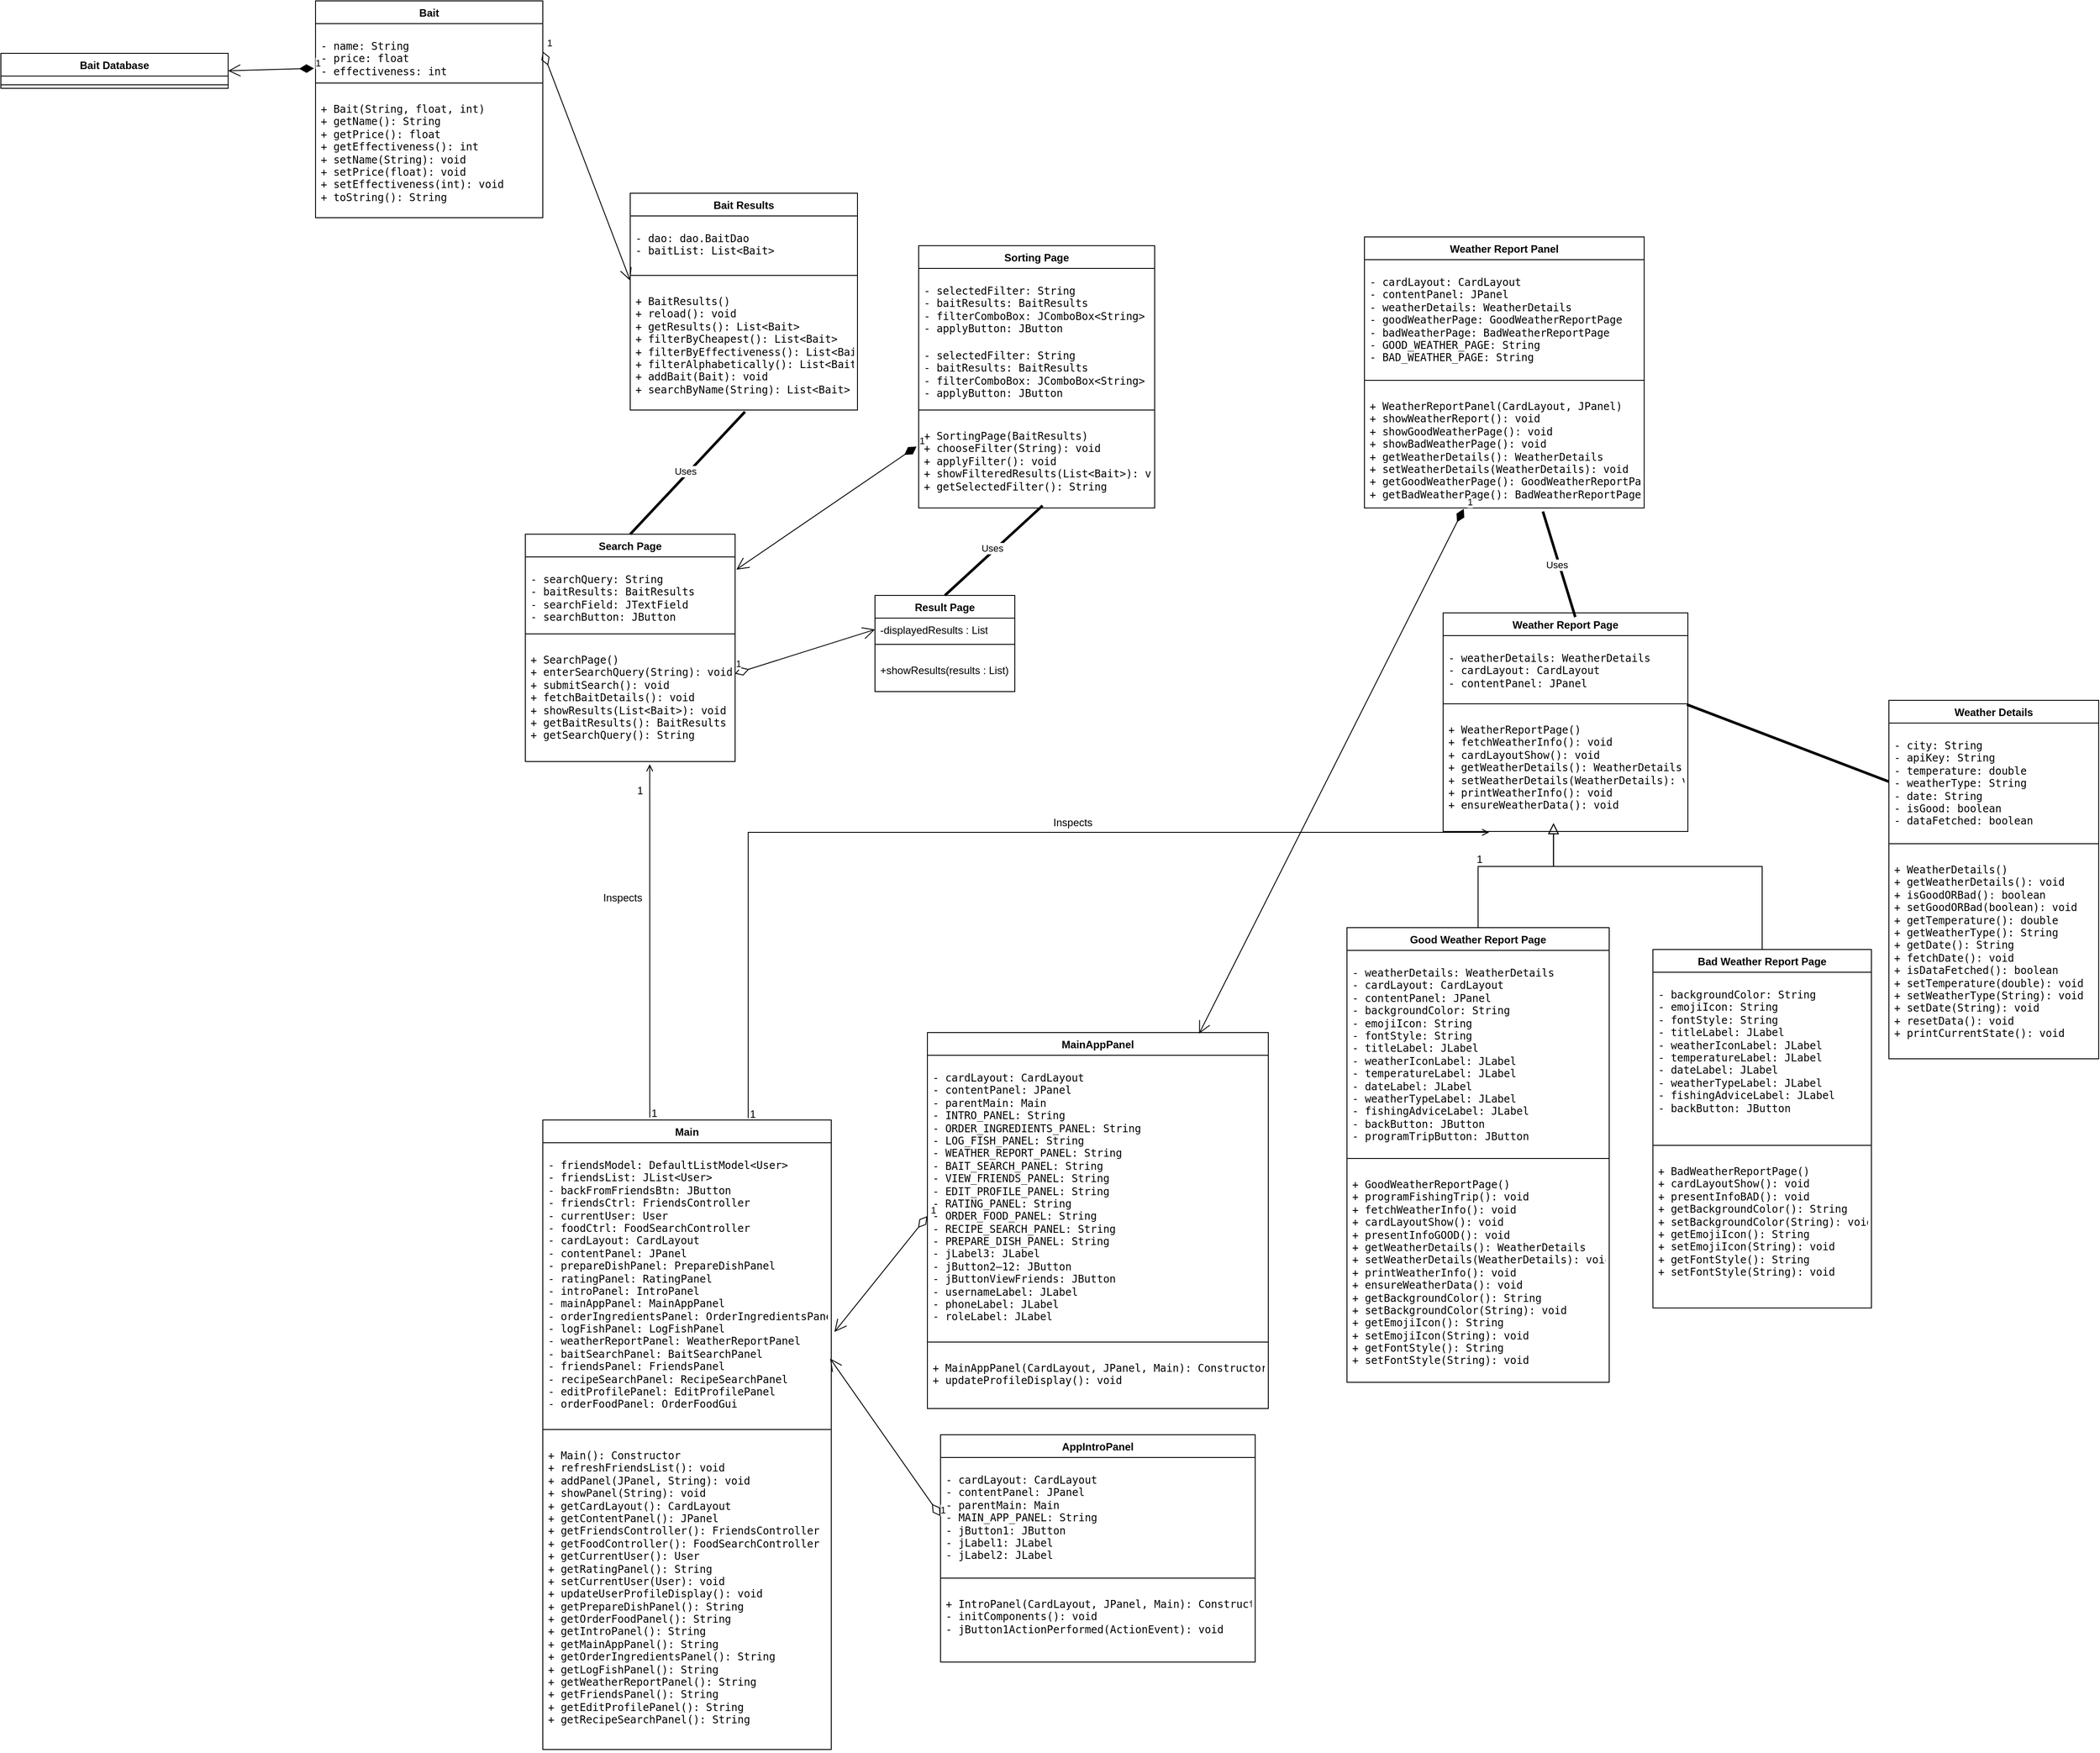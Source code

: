 <mxfile version="27.1.1">
  <diagram id="C5RBs43oDa-KdzZeNtuy" name="Page-1">
    <mxGraphModel dx="4739" dy="2872" grid="1" gridSize="10" guides="1" tooltips="1" connect="1" arrows="1" fold="1" page="1" pageScale="1" pageWidth="827" pageHeight="1169" math="0" shadow="0">
      <root>
        <mxCell id="WIyWlLk6GJQsqaUBKTNV-0" />
        <mxCell id="WIyWlLk6GJQsqaUBKTNV-1" parent="WIyWlLk6GJQsqaUBKTNV-0" />
        <mxCell id="alVLBjZMII1kR8QUV2R1-16" value="Weather Report Page" style="swimlane;fontStyle=1;align=center;verticalAlign=top;childLayout=stackLayout;horizontal=1;startSize=26;horizontalStack=0;resizeParent=1;resizeParentMax=0;resizeLast=0;collapsible=1;marginBottom=0;whiteSpace=wrap;html=1;" parent="WIyWlLk6GJQsqaUBKTNV-1" vertex="1">
          <mxGeometry x="770" y="200" width="280" height="250" as="geometry" />
        </mxCell>
        <mxCell id="alVLBjZMII1kR8QUV2R1-17" value="&lt;pre&gt;- weatherDetails: WeatherDetails &lt;br/&gt;- cardLayout: CardLayout     &lt;br/&gt;- contentPanel: JPanel &lt;/pre&gt;" style="text;strokeColor=none;fillColor=none;align=left;verticalAlign=top;spacingLeft=4;spacingRight=4;overflow=hidden;rotatable=0;points=[[0,0.5],[1,0.5]];portConstraint=eastwest;whiteSpace=wrap;html=1;" parent="alVLBjZMII1kR8QUV2R1-16" vertex="1">
          <mxGeometry y="26" width="280" height="74" as="geometry" />
        </mxCell>
        <mxCell id="alVLBjZMII1kR8QUV2R1-18" value="" style="line;strokeWidth=1;fillColor=none;align=left;verticalAlign=middle;spacingTop=-1;spacingLeft=3;spacingRight=3;rotatable=0;labelPosition=right;points=[];portConstraint=eastwest;strokeColor=inherit;" parent="alVLBjZMII1kR8QUV2R1-16" vertex="1">
          <mxGeometry y="100" width="280" height="8" as="geometry" />
        </mxCell>
        <mxCell id="alVLBjZMII1kR8QUV2R1-19" value="&lt;pre&gt;+ WeatherReportPage()        &lt;br/&gt;+ fetchWeatherInfo(): void   &lt;br/&gt;+ cardLayoutShow(): void     &lt;br/&gt;+ getWeatherDetails(): WeatherDetails &lt;br/&gt;+ setWeatherDetails(WeatherDetails): void &lt;br/&gt;+ printWeatherInfo(): void   &lt;br/&gt;+ ensureWeatherData(): void&lt;/pre&gt;" style="text;strokeColor=none;fillColor=none;align=left;verticalAlign=top;spacingLeft=4;spacingRight=4;overflow=hidden;rotatable=0;points=[[0,0.5],[1,0.5]];portConstraint=eastwest;whiteSpace=wrap;html=1;" parent="alVLBjZMII1kR8QUV2R1-16" vertex="1">
          <mxGeometry y="108" width="280" height="142" as="geometry" />
        </mxCell>
        <mxCell id="alVLBjZMII1kR8QUV2R1-20" value="Weather Details" style="swimlane;fontStyle=1;align=center;verticalAlign=top;childLayout=stackLayout;horizontal=1;startSize=26;horizontalStack=0;resizeParent=1;resizeParentMax=0;resizeLast=0;collapsible=1;marginBottom=0;whiteSpace=wrap;html=1;" parent="WIyWlLk6GJQsqaUBKTNV-1" vertex="1">
          <mxGeometry x="1280" y="300" width="240" height="410" as="geometry" />
        </mxCell>
        <mxCell id="alVLBjZMII1kR8QUV2R1-21" value="&lt;pre&gt;- city: String               &lt;br/&gt;- apiKey: String             &lt;br/&gt;- temperature: double        &lt;br/&gt;- weatherType: String        &lt;br/&gt;- date: String               &lt;br/&gt;- isGood: boolean            &lt;br/&gt;- dataFetched: boolean &lt;/pre&gt;" style="text;strokeColor=none;fillColor=none;align=left;verticalAlign=top;spacingLeft=4;spacingRight=4;overflow=hidden;rotatable=0;points=[[0,0.5],[1,0.5]];portConstraint=eastwest;whiteSpace=wrap;html=1;" parent="alVLBjZMII1kR8QUV2R1-20" vertex="1">
          <mxGeometry y="26" width="240" height="134" as="geometry" />
        </mxCell>
        <mxCell id="alVLBjZMII1kR8QUV2R1-22" value="" style="line;strokeWidth=1;fillColor=none;align=left;verticalAlign=middle;spacingTop=-1;spacingLeft=3;spacingRight=3;rotatable=0;labelPosition=right;points=[];portConstraint=eastwest;strokeColor=inherit;" parent="alVLBjZMII1kR8QUV2R1-20" vertex="1">
          <mxGeometry y="160" width="240" height="8" as="geometry" />
        </mxCell>
        <mxCell id="alVLBjZMII1kR8QUV2R1-23" value="&lt;pre&gt;+ WeatherDetails()           &lt;br/&gt;+ getWeatherDetails(): void  &lt;br/&gt;+ isGoodORBad(): boolean     &lt;br/&gt;+ setGoodORBad(boolean): void&lt;br/&gt;+ getTemperature(): double   &lt;br/&gt;+ getWeatherType(): String   &lt;br/&gt;+ getDate(): String          &lt;br/&gt;+ fetchDate(): void          &lt;br/&gt;+ isDataFetched(): boolean   &lt;br/&gt;+ setTemperature(double): void&lt;br/&gt;+ setWeatherType(String): void&lt;br/&gt;+ setDate(String): void      &lt;br/&gt;+ resetData(): void          &lt;br/&gt;+ printCurrentState(): void  &lt;/pre&gt;" style="text;strokeColor=none;fillColor=none;align=left;verticalAlign=top;spacingLeft=4;spacingRight=4;overflow=hidden;rotatable=0;points=[[0,0.5],[1,0.5]];portConstraint=eastwest;whiteSpace=wrap;html=1;" parent="alVLBjZMII1kR8QUV2R1-20" vertex="1">
          <mxGeometry y="168" width="240" height="242" as="geometry" />
        </mxCell>
        <mxCell id="alVLBjZMII1kR8QUV2R1-26" value="" style="endArrow=none;startArrow=none;endFill=0;startFill=0;endSize=8;html=1;verticalAlign=bottom;labelBackgroundColor=none;strokeWidth=3;rounded=0;exitX=0.996;exitY=1.065;exitDx=0;exitDy=0;exitPerimeter=0;entryX=0;entryY=0.5;entryDx=0;entryDy=0;" parent="WIyWlLk6GJQsqaUBKTNV-1" source="alVLBjZMII1kR8QUV2R1-17" target="alVLBjZMII1kR8QUV2R1-21" edge="1">
          <mxGeometry width="160" relative="1" as="geometry">
            <mxPoint x="1150" y="540" as="sourcePoint" />
            <mxPoint x="1310" y="540" as="targetPoint" />
          </mxGeometry>
        </mxCell>
        <mxCell id="alVLBjZMII1kR8QUV2R1-27" value="Good Weather Report Page" style="swimlane;fontStyle=1;align=center;verticalAlign=top;childLayout=stackLayout;horizontal=1;startSize=26;horizontalStack=0;resizeParent=1;resizeParentMax=0;resizeLast=0;collapsible=1;marginBottom=0;whiteSpace=wrap;html=1;" parent="WIyWlLk6GJQsqaUBKTNV-1" vertex="1">
          <mxGeometry x="660" y="560" width="300" height="520" as="geometry" />
        </mxCell>
        <mxCell id="alVLBjZMII1kR8QUV2R1-28" value="&lt;pre&gt;- weatherDetails: WeatherDetails &lt;br&gt;- cardLayout: CardLayout     &lt;br&gt;- contentPanel: JPanel       &lt;br&gt;- backgroundColor: String    &lt;br&gt;- emojiIcon: String          &lt;br&gt;- fontStyle: String          &lt;br&gt;- titleLabel: JLabel         &lt;br&gt;- weatherIconLabel: JLabel   &lt;br&gt;- temperatureLabel: JLabel   &lt;br&gt;- dateLabel: JLabel          &lt;br&gt;- weatherTypeLabel: JLabel   &lt;br&gt;- fishingAdviceLabel: JLabel &lt;br&gt;- backButton: JButton        &lt;br&gt;- programTripButton: JButton &lt;/pre&gt;" style="text;strokeColor=none;fillColor=none;align=left;verticalAlign=top;spacingLeft=4;spacingRight=4;overflow=hidden;rotatable=0;points=[[0,0.5],[1,0.5]];portConstraint=eastwest;whiteSpace=wrap;html=1;" parent="alVLBjZMII1kR8QUV2R1-27" vertex="1">
          <mxGeometry y="26" width="300" height="234" as="geometry" />
        </mxCell>
        <mxCell id="alVLBjZMII1kR8QUV2R1-29" value="" style="line;strokeWidth=1;fillColor=none;align=left;verticalAlign=middle;spacingTop=-1;spacingLeft=3;spacingRight=3;rotatable=0;labelPosition=right;points=[];portConstraint=eastwest;strokeColor=inherit;" parent="alVLBjZMII1kR8QUV2R1-27" vertex="1">
          <mxGeometry y="260" width="300" height="8" as="geometry" />
        </mxCell>
        <mxCell id="alVLBjZMII1kR8QUV2R1-30" value="&lt;pre&gt;+ GoodWeatherReportPage()    &lt;br/&gt;+ programFishingTrip(): void &lt;br/&gt;+ fetchWeatherInfo(): void   &lt;br/&gt;+ cardLayoutShow(): void     &lt;br/&gt;+ presentInfoGOOD(): void    &lt;br/&gt;+ getWeatherDetails(): WeatherDetails &lt;br/&gt;+ setWeatherDetails(WeatherDetails): void &lt;br/&gt;+ printWeatherInfo(): void   &lt;br/&gt;+ ensureWeatherData(): void  &lt;br/&gt;+ getBackgroundColor(): String&lt;br/&gt;+ setBackgroundColor(String): void &lt;br/&gt;+ getEmojiIcon(): String     &lt;br/&gt;+ setEmojiIcon(String): void &lt;br/&gt;+ getFontStyle(): String     &lt;br/&gt;+ setFontStyle(String): void &lt;/pre&gt;" style="text;strokeColor=none;fillColor=none;align=left;verticalAlign=top;spacingLeft=4;spacingRight=4;overflow=hidden;rotatable=0;points=[[0,0.5],[1,0.5]];portConstraint=eastwest;whiteSpace=wrap;html=1;" parent="alVLBjZMII1kR8QUV2R1-27" vertex="1">
          <mxGeometry y="268" width="300" height="252" as="geometry" />
        </mxCell>
        <mxCell id="alVLBjZMII1kR8QUV2R1-31" value="Bad Weather Report Page" style="swimlane;fontStyle=1;align=center;verticalAlign=top;childLayout=stackLayout;horizontal=1;startSize=26;horizontalStack=0;resizeParent=1;resizeParentMax=0;resizeLast=0;collapsible=1;marginBottom=0;whiteSpace=wrap;html=1;" parent="WIyWlLk6GJQsqaUBKTNV-1" vertex="1">
          <mxGeometry x="1010" y="585" width="250" height="410" as="geometry" />
        </mxCell>
        <mxCell id="alVLBjZMII1kR8QUV2R1-32" value="&lt;pre&gt;- backgroundColor: String    &lt;br/&gt;- emojiIcon: String          &lt;br/&gt;- fontStyle: String          &lt;br/&gt;- titleLabel: JLabel         &lt;br/&gt;- weatherIconLabel: JLabel   &lt;br/&gt;- temperatureLabel: JLabel   &lt;br/&gt;- dateLabel: JLabel          &lt;br/&gt;- weatherTypeLabel: JLabel   &lt;br/&gt;- fishingAdviceLabel: JLabel &lt;br/&gt;- backButton: JButton &lt;/pre&gt;" style="text;strokeColor=none;fillColor=none;align=left;verticalAlign=top;spacingLeft=4;spacingRight=4;overflow=hidden;rotatable=0;points=[[0,0.5],[1,0.5]];portConstraint=eastwest;whiteSpace=wrap;html=1;" parent="alVLBjZMII1kR8QUV2R1-31" vertex="1">
          <mxGeometry y="26" width="250" height="194" as="geometry" />
        </mxCell>
        <mxCell id="alVLBjZMII1kR8QUV2R1-33" value="" style="line;strokeWidth=1;fillColor=none;align=left;verticalAlign=middle;spacingTop=-1;spacingLeft=3;spacingRight=3;rotatable=0;labelPosition=right;points=[];portConstraint=eastwest;strokeColor=inherit;" parent="alVLBjZMII1kR8QUV2R1-31" vertex="1">
          <mxGeometry y="220" width="250" height="8" as="geometry" />
        </mxCell>
        <mxCell id="alVLBjZMII1kR8QUV2R1-34" value="&lt;pre&gt;+ BadWeatherReportPage()     &lt;br/&gt;+ cardLayoutShow(): void     &lt;br/&gt;+ presentInfoBAD(): void     &lt;br/&gt;+ getBackgroundColor(): String&lt;br/&gt;+ setBackgroundColor(String): void &lt;br/&gt;+ getEmojiIcon(): String     &lt;br/&gt;+ setEmojiIcon(String): void &lt;br/&gt;+ getFontStyle(): String     &lt;br/&gt;+ setFontStyle(String): void &lt;/pre&gt;" style="text;strokeColor=none;fillColor=none;align=left;verticalAlign=top;spacingLeft=4;spacingRight=4;overflow=hidden;rotatable=0;points=[[0,0.5],[1,0.5]];portConstraint=eastwest;whiteSpace=wrap;html=1;" parent="alVLBjZMII1kR8QUV2R1-31" vertex="1">
          <mxGeometry y="228" width="250" height="182" as="geometry" />
        </mxCell>
        <mxCell id="alVLBjZMII1kR8QUV2R1-36" value="" style="endArrow=block;endSize=10;endFill=0;shadow=0;strokeWidth=1;rounded=0;curved=0;edgeStyle=elbowEdgeStyle;elbow=vertical;entryX=0.451;entryY=0.933;entryDx=0;entryDy=0;entryPerimeter=0;exitX=0.5;exitY=0;exitDx=0;exitDy=0;" parent="WIyWlLk6GJQsqaUBKTNV-1" source="alVLBjZMII1kR8QUV2R1-31" target="alVLBjZMII1kR8QUV2R1-19" edge="1">
          <mxGeometry width="160" relative="1" as="geometry">
            <mxPoint x="972" y="542" as="sourcePoint" />
            <mxPoint x="810" y="500" as="targetPoint" />
            <Array as="points">
              <mxPoint x="880" y="490" />
            </Array>
          </mxGeometry>
        </mxCell>
        <mxCell id="alVLBjZMII1kR8QUV2R1-37" value="" style="endArrow=block;endSize=10;endFill=0;shadow=0;strokeWidth=1;rounded=0;curved=0;edgeStyle=elbowEdgeStyle;elbow=vertical;exitX=0.5;exitY=0;exitDx=0;exitDy=0;entryX=0.451;entryY=0.933;entryDx=0;entryDy=0;entryPerimeter=0;" parent="WIyWlLk6GJQsqaUBKTNV-1" source="alVLBjZMII1kR8QUV2R1-27" target="alVLBjZMII1kR8QUV2R1-19" edge="1">
          <mxGeometry width="160" relative="1" as="geometry">
            <mxPoint x="782" y="522" as="sourcePoint" />
            <mxPoint x="830" y="450" as="targetPoint" />
            <Array as="points">
              <mxPoint x="780" y="490" />
            </Array>
          </mxGeometry>
        </mxCell>
        <mxCell id="alVLBjZMII1kR8QUV2R1-63" value="" style="endArrow=open;shadow=0;strokeWidth=1;rounded=0;curved=0;endFill=1;edgeStyle=elbowEdgeStyle;elbow=vertical;exitX=0.712;exitY=-0.003;exitDx=0;exitDy=0;exitPerimeter=0;entryX=0.188;entryY=1.012;entryDx=0;entryDy=0;entryPerimeter=0;" parent="WIyWlLk6GJQsqaUBKTNV-1" source="QpseO6AhBcDKENOuZOf7-4" target="alVLBjZMII1kR8QUV2R1-19" edge="1">
          <mxGeometry x="0.5" y="41" relative="1" as="geometry">
            <mxPoint x="204.96" y="539.592" as="sourcePoint" />
            <mxPoint x="110" y="180" as="targetPoint" />
            <mxPoint x="-40" y="32" as="offset" />
            <Array as="points">
              <mxPoint x="357" y="451" />
            </Array>
          </mxGeometry>
        </mxCell>
        <mxCell id="alVLBjZMII1kR8QUV2R1-64" value="1" style="resizable=0;align=left;verticalAlign=bottom;labelBackgroundColor=none;fontSize=12;" parent="alVLBjZMII1kR8QUV2R1-63" connectable="0" vertex="1">
          <mxGeometry x="-1" relative="1" as="geometry">
            <mxPoint y="4" as="offset" />
          </mxGeometry>
        </mxCell>
        <mxCell id="alVLBjZMII1kR8QUV2R1-65" value="1" style="resizable=0;align=right;verticalAlign=bottom;labelBackgroundColor=none;fontSize=12;" parent="alVLBjZMII1kR8QUV2R1-63" connectable="0" vertex="1">
          <mxGeometry x="1" relative="1" as="geometry">
            <mxPoint x="-6" y="39" as="offset" />
          </mxGeometry>
        </mxCell>
        <mxCell id="alVLBjZMII1kR8QUV2R1-66" value="Inspects" style="text;html=1;resizable=0;points=[];;align=center;verticalAlign=middle;labelBackgroundColor=none;rounded=0;shadow=0;strokeWidth=1;fontSize=12;" parent="alVLBjZMII1kR8QUV2R1-63" vertex="1" connectable="0">
          <mxGeometry x="0.5" y="49" relative="1" as="geometry">
            <mxPoint x="-184" y="38" as="offset" />
          </mxGeometry>
        </mxCell>
        <mxCell id="alVLBjZMII1kR8QUV2R1-67" value="Search Page" style="swimlane;fontStyle=1;align=center;verticalAlign=top;childLayout=stackLayout;horizontal=1;startSize=26;horizontalStack=0;resizeParent=1;resizeParentMax=0;resizeLast=0;collapsible=1;marginBottom=0;whiteSpace=wrap;html=1;" parent="WIyWlLk6GJQsqaUBKTNV-1" vertex="1">
          <mxGeometry x="-280" y="110" width="240" height="260" as="geometry" />
        </mxCell>
        <mxCell id="alVLBjZMII1kR8QUV2R1-68" value="&lt;pre&gt;- searchQuery: String        &lt;br&gt;- baitResults: BaitResults   &lt;br&gt;- searchField: JTextField    &lt;br&gt;- searchButton: JButton &lt;/pre&gt;" style="text;strokeColor=none;fillColor=none;align=left;verticalAlign=top;spacingLeft=4;spacingRight=4;overflow=hidden;rotatable=0;points=[[0,0.5],[1,0.5]];portConstraint=eastwest;whiteSpace=wrap;html=1;" parent="alVLBjZMII1kR8QUV2R1-67" vertex="1">
          <mxGeometry y="26" width="240" height="84" as="geometry" />
        </mxCell>
        <mxCell id="alVLBjZMII1kR8QUV2R1-69" value="" style="line;strokeWidth=1;fillColor=none;align=left;verticalAlign=middle;spacingTop=-1;spacingLeft=3;spacingRight=3;rotatable=0;labelPosition=right;points=[];portConstraint=eastwest;strokeColor=inherit;" parent="alVLBjZMII1kR8QUV2R1-67" vertex="1">
          <mxGeometry y="110" width="240" height="8" as="geometry" />
        </mxCell>
        <mxCell id="alVLBjZMII1kR8QUV2R1-70" value="&lt;pre&gt;+ SearchPage()               &lt;br/&gt;+ enterSearchQuery(String): void &lt;br/&gt;+ submitSearch(): void       &lt;br/&gt;+ fetchBaitDetails(): void   &lt;br/&gt;+ showResults(List&amp;lt;Bait&amp;gt;): void &lt;br/&gt;+ getBaitResults(): BaitResults &lt;br/&gt;+ getSearchQuery(): String   &lt;/pre&gt;" style="text;strokeColor=none;fillColor=none;align=left;verticalAlign=top;spacingLeft=4;spacingRight=4;overflow=hidden;rotatable=0;points=[[0,0.5],[1,0.5]];portConstraint=eastwest;whiteSpace=wrap;html=1;" parent="alVLBjZMII1kR8QUV2R1-67" vertex="1">
          <mxGeometry y="118" width="240" height="142" as="geometry" />
        </mxCell>
        <mxCell id="alVLBjZMII1kR8QUV2R1-71" value="Bait Results" style="swimlane;fontStyle=1;align=center;verticalAlign=top;childLayout=stackLayout;horizontal=1;startSize=26;horizontalStack=0;resizeParent=1;resizeParentMax=0;resizeLast=0;collapsible=1;marginBottom=0;whiteSpace=wrap;html=1;" parent="WIyWlLk6GJQsqaUBKTNV-1" vertex="1">
          <mxGeometry x="-160" y="-280" width="260" height="248" as="geometry" />
        </mxCell>
        <mxCell id="alVLBjZMII1kR8QUV2R1-72" value="&lt;pre&gt;- dao: dao.BaitDao           &lt;br/&gt;- baitList: List&amp;lt;Bait&amp;gt;&lt;/pre&gt;" style="text;strokeColor=none;fillColor=none;align=left;verticalAlign=top;spacingLeft=4;spacingRight=4;overflow=hidden;rotatable=0;points=[[0,0.5],[1,0.5]];portConstraint=eastwest;whiteSpace=wrap;html=1;" parent="alVLBjZMII1kR8QUV2R1-71" vertex="1">
          <mxGeometry y="26" width="260" height="64" as="geometry" />
        </mxCell>
        <mxCell id="alVLBjZMII1kR8QUV2R1-73" value="" style="line;strokeWidth=1;fillColor=none;align=left;verticalAlign=middle;spacingTop=-1;spacingLeft=3;spacingRight=3;rotatable=0;labelPosition=right;points=[];portConstraint=eastwest;strokeColor=inherit;" parent="alVLBjZMII1kR8QUV2R1-71" vertex="1">
          <mxGeometry y="90" width="260" height="8" as="geometry" />
        </mxCell>
        <mxCell id="alVLBjZMII1kR8QUV2R1-74" value="&lt;pre&gt;+ BaitResults()              &lt;br/&gt;+ reload(): void             &lt;br/&gt;+ getResults(): List&amp;lt;Bait&amp;gt;   &lt;br/&gt;+ filterByCheapest(): List&amp;lt;Bait&amp;gt; &lt;br/&gt;+ filterByEffectiveness(): List&amp;lt;Bait&amp;gt; &lt;br/&gt;+ filterAlphabetically(): List&amp;lt;Bait&amp;gt; &lt;br/&gt;+ addBait(Bait): void        &lt;br/&gt;+ searchByName(String): List&amp;lt;Bait&amp;gt; &lt;br/&gt;&lt;/pre&gt;" style="text;strokeColor=none;fillColor=none;align=left;verticalAlign=top;spacingLeft=4;spacingRight=4;overflow=hidden;rotatable=0;points=[[0,0.5],[1,0.5]];portConstraint=eastwest;whiteSpace=wrap;html=1;" parent="alVLBjZMII1kR8QUV2R1-71" vertex="1">
          <mxGeometry y="98" width="260" height="150" as="geometry" />
        </mxCell>
        <mxCell id="alVLBjZMII1kR8QUV2R1-75" value="Sorting Page" style="swimlane;fontStyle=1;align=center;verticalAlign=top;childLayout=stackLayout;horizontal=1;startSize=26;horizontalStack=0;resizeParent=1;resizeParentMax=0;resizeLast=0;collapsible=1;marginBottom=0;whiteSpace=wrap;html=1;" parent="WIyWlLk6GJQsqaUBKTNV-1" vertex="1">
          <mxGeometry x="170" y="-220" width="270" height="300" as="geometry" />
        </mxCell>
        <mxCell id="alVLBjZMII1kR8QUV2R1-76" value="&lt;pre&gt;- selectedFilter: String     &lt;br/&gt;- baitResults: BaitResults   &lt;br/&gt;- filterComboBox: JComboBox&amp;lt;String&amp;gt; &lt;br/&gt;- applyButton: JButton   &lt;/pre&gt;" style="text;strokeColor=none;fillColor=none;align=left;verticalAlign=top;spacingLeft=4;spacingRight=4;overflow=hidden;rotatable=0;points=[[0,0.5],[1,0.5]];portConstraint=eastwest;whiteSpace=wrap;html=1;" parent="alVLBjZMII1kR8QUV2R1-75" vertex="1">
          <mxGeometry y="26" width="270" height="74" as="geometry" />
        </mxCell>
        <mxCell id="QpseO6AhBcDKENOuZOf7-23" value="&lt;pre&gt;- selectedFilter: String     &lt;br/&gt;- baitResults: BaitResults   &lt;br/&gt;- filterComboBox: JComboBox&amp;lt;String&amp;gt; &lt;br/&gt;- applyButton: JButton   &lt;/pre&gt;" style="text;strokeColor=none;fillColor=none;align=left;verticalAlign=top;spacingLeft=4;spacingRight=4;overflow=hidden;rotatable=0;points=[[0,0.5],[1,0.5]];portConstraint=eastwest;whiteSpace=wrap;html=1;" vertex="1" parent="alVLBjZMII1kR8QUV2R1-75">
          <mxGeometry y="100" width="270" height="84" as="geometry" />
        </mxCell>
        <mxCell id="alVLBjZMII1kR8QUV2R1-77" value="" style="line;strokeWidth=1;fillColor=none;align=left;verticalAlign=middle;spacingTop=-1;spacingLeft=3;spacingRight=3;rotatable=0;labelPosition=right;points=[];portConstraint=eastwest;strokeColor=inherit;" parent="alVLBjZMII1kR8QUV2R1-75" vertex="1">
          <mxGeometry y="184" width="270" height="8" as="geometry" />
        </mxCell>
        <mxCell id="alVLBjZMII1kR8QUV2R1-78" value="&lt;pre&gt;+ SortingPage(BaitResults)   &lt;br/&gt;+ chooseFilter(String): void &lt;br/&gt;+ applyFilter(): void        &lt;br/&gt;+ showFilteredResults(List&amp;lt;Bait&amp;gt;): void &lt;br/&gt;+ getSelectedFilter(): String&lt;br/&gt;&lt;/pre&gt;" style="text;strokeColor=none;fillColor=none;align=left;verticalAlign=top;spacingLeft=4;spacingRight=4;overflow=hidden;rotatable=0;points=[[0,0.5],[1,0.5]];portConstraint=eastwest;whiteSpace=wrap;html=1;" parent="alVLBjZMII1kR8QUV2R1-75" vertex="1">
          <mxGeometry y="192" width="270" height="108" as="geometry" />
        </mxCell>
        <mxCell id="alVLBjZMII1kR8QUV2R1-79" value="Result Page" style="swimlane;fontStyle=1;align=center;verticalAlign=top;childLayout=stackLayout;horizontal=1;startSize=26;horizontalStack=0;resizeParent=1;resizeParentMax=0;resizeLast=0;collapsible=1;marginBottom=0;whiteSpace=wrap;html=1;" parent="WIyWlLk6GJQsqaUBKTNV-1" vertex="1">
          <mxGeometry x="120" y="180" width="160" height="110" as="geometry" />
        </mxCell>
        <mxCell id="alVLBjZMII1kR8QUV2R1-80" value="-displayedResults : List" style="text;strokeColor=none;fillColor=none;align=left;verticalAlign=top;spacingLeft=4;spacingRight=4;overflow=hidden;rotatable=0;points=[[0,0.5],[1,0.5]];portConstraint=eastwest;whiteSpace=wrap;html=1;" parent="alVLBjZMII1kR8QUV2R1-79" vertex="1">
          <mxGeometry y="26" width="160" height="26" as="geometry" />
        </mxCell>
        <mxCell id="alVLBjZMII1kR8QUV2R1-81" value="" style="line;strokeWidth=1;fillColor=none;align=left;verticalAlign=middle;spacingTop=-1;spacingLeft=3;spacingRight=3;rotatable=0;labelPosition=right;points=[];portConstraint=eastwest;strokeColor=inherit;" parent="alVLBjZMII1kR8QUV2R1-79" vertex="1">
          <mxGeometry y="52" width="160" height="8" as="geometry" />
        </mxCell>
        <mxCell id="alVLBjZMII1kR8QUV2R1-82" value="&lt;p&gt;+showResults(results : List)&lt;/p&gt;" style="text;strokeColor=none;fillColor=none;align=left;verticalAlign=top;spacingLeft=4;spacingRight=4;overflow=hidden;rotatable=0;points=[[0,0.5],[1,0.5]];portConstraint=eastwest;whiteSpace=wrap;html=1;" parent="alVLBjZMII1kR8QUV2R1-79" vertex="1">
          <mxGeometry y="60" width="160" height="50" as="geometry" />
        </mxCell>
        <mxCell id="alVLBjZMII1kR8QUV2R1-83" value="" style="endArrow=none;startArrow=none;endFill=0;startFill=0;endSize=8;html=1;verticalAlign=bottom;labelBackgroundColor=none;strokeWidth=3;rounded=0;entryX=0.5;entryY=0;entryDx=0;entryDy=0;exitX=0.525;exitY=0.975;exitDx=0;exitDy=0;exitPerimeter=0;" parent="WIyWlLk6GJQsqaUBKTNV-1" source="alVLBjZMII1kR8QUV2R1-78" target="alVLBjZMII1kR8QUV2R1-79" edge="1">
          <mxGeometry width="160" relative="1" as="geometry">
            <mxPoint x="218.92" y="100.0" as="sourcePoint" />
            <mxPoint x="141.08" y="177.95" as="targetPoint" />
          </mxGeometry>
        </mxCell>
        <mxCell id="alVLBjZMII1kR8QUV2R1-84" value="Uses" style="edgeLabel;html=1;align=center;verticalAlign=middle;resizable=0;points=[];" parent="alVLBjZMII1kR8QUV2R1-83" vertex="1" connectable="0">
          <mxGeometry x="0.003" y="-3" relative="1" as="geometry">
            <mxPoint y="-1" as="offset" />
          </mxGeometry>
        </mxCell>
        <mxCell id="alVLBjZMII1kR8QUV2R1-86" value="1" style="endArrow=open;html=1;endSize=12;startArrow=diamondThin;startSize=14;startFill=1;align=left;verticalAlign=bottom;rounded=0;entryX=1.006;entryY=0.172;entryDx=0;entryDy=0;entryPerimeter=0;exitX=-0.009;exitY=0.349;exitDx=0;exitDy=0;exitPerimeter=0;" parent="WIyWlLk6GJQsqaUBKTNV-1" source="alVLBjZMII1kR8QUV2R1-78" target="alVLBjZMII1kR8QUV2R1-68" edge="1">
          <mxGeometry x="-1" y="3" relative="1" as="geometry">
            <mxPoint x="70" y="210" as="sourcePoint" />
            <mxPoint x="480" y="40" as="targetPoint" />
          </mxGeometry>
        </mxCell>
        <mxCell id="alVLBjZMII1kR8QUV2R1-88" value="1" style="endArrow=open;html=1;endSize=12;startArrow=diamondThin;startSize=14;startFill=0;align=left;verticalAlign=bottom;rounded=0;exitX=0.999;exitY=0.292;exitDx=0;exitDy=0;exitPerimeter=0;entryX=0;entryY=0.5;entryDx=0;entryDy=0;" parent="WIyWlLk6GJQsqaUBKTNV-1" source="alVLBjZMII1kR8QUV2R1-70" target="alVLBjZMII1kR8QUV2R1-80" edge="1">
          <mxGeometry x="-1" y="3" relative="1" as="geometry">
            <mxPoint x="-20" y="200" as="sourcePoint" />
            <mxPoint x="140" y="200" as="targetPoint" />
          </mxGeometry>
        </mxCell>
        <mxCell id="alVLBjZMII1kR8QUV2R1-89" value="" style="endArrow=none;startArrow=none;endFill=0;startFill=0;endSize=8;html=1;verticalAlign=bottom;labelBackgroundColor=none;strokeWidth=3;rounded=0;entryX=0.5;entryY=0;entryDx=0;entryDy=0;exitX=0.505;exitY=1.013;exitDx=0;exitDy=0;exitPerimeter=0;" parent="WIyWlLk6GJQsqaUBKTNV-1" source="alVLBjZMII1kR8QUV2R1-74" target="alVLBjZMII1kR8QUV2R1-67" edge="1">
          <mxGeometry width="160" relative="1" as="geometry">
            <mxPoint x="-59" y="40" as="sourcePoint" />
            <mxPoint x="-137" y="118" as="targetPoint" />
          </mxGeometry>
        </mxCell>
        <mxCell id="alVLBjZMII1kR8QUV2R1-90" value="Uses" style="edgeLabel;html=1;align=center;verticalAlign=middle;resizable=0;points=[];" parent="alVLBjZMII1kR8QUV2R1-89" vertex="1" connectable="0">
          <mxGeometry x="0.003" y="-3" relative="1" as="geometry">
            <mxPoint y="-1" as="offset" />
          </mxGeometry>
        </mxCell>
        <mxCell id="alVLBjZMII1kR8QUV2R1-91" value="" style="endArrow=open;shadow=0;strokeWidth=1;rounded=0;endFill=1;elbow=vertical;entryX=0.593;entryY=1.022;entryDx=0;entryDy=0;entryPerimeter=0;exitX=0.371;exitY=-0.004;exitDx=0;exitDy=0;exitPerimeter=0;" parent="WIyWlLk6GJQsqaUBKTNV-1" target="alVLBjZMII1kR8QUV2R1-70" edge="1" source="QpseO6AhBcDKENOuZOf7-4">
          <mxGeometry x="0.5" y="41" relative="1" as="geometry">
            <mxPoint x="170" y="540" as="sourcePoint" />
            <mxPoint x="530" y="350" as="targetPoint" />
            <mxPoint x="-40" y="32" as="offset" />
          </mxGeometry>
        </mxCell>
        <mxCell id="alVLBjZMII1kR8QUV2R1-92" value="1" style="resizable=0;align=left;verticalAlign=bottom;labelBackgroundColor=none;fontSize=12;" parent="alVLBjZMII1kR8QUV2R1-91" connectable="0" vertex="1">
          <mxGeometry x="-1" relative="1" as="geometry">
            <mxPoint y="4" as="offset" />
          </mxGeometry>
        </mxCell>
        <mxCell id="alVLBjZMII1kR8QUV2R1-93" value="1" style="resizable=0;align=right;verticalAlign=bottom;labelBackgroundColor=none;fontSize=12;" parent="alVLBjZMII1kR8QUV2R1-91" connectable="0" vertex="1">
          <mxGeometry x="1" relative="1" as="geometry">
            <mxPoint x="-6" y="39" as="offset" />
          </mxGeometry>
        </mxCell>
        <mxCell id="alVLBjZMII1kR8QUV2R1-94" value="Inspects" style="text;html=1;resizable=0;points=[];;align=center;verticalAlign=middle;labelBackgroundColor=none;rounded=0;shadow=0;strokeWidth=1;fontSize=12;" parent="alVLBjZMII1kR8QUV2R1-91" vertex="1" connectable="0">
          <mxGeometry x="0.5" y="49" relative="1" as="geometry">
            <mxPoint x="17" y="52" as="offset" />
          </mxGeometry>
        </mxCell>
        <mxCell id="QpseO6AhBcDKENOuZOf7-0" value="Weather Report Panel" style="swimlane;fontStyle=1;align=center;verticalAlign=top;childLayout=stackLayout;horizontal=1;startSize=26;horizontalStack=0;resizeParent=1;resizeParentMax=0;resizeLast=0;collapsible=1;marginBottom=0;whiteSpace=wrap;html=1;" vertex="1" parent="WIyWlLk6GJQsqaUBKTNV-1">
          <mxGeometry x="680" y="-230" width="320" height="310" as="geometry" />
        </mxCell>
        <mxCell id="QpseO6AhBcDKENOuZOf7-1" value="&lt;pre&gt;- cardLayout: CardLayout     &lt;br/&gt;- contentPanel: JPanel       &lt;br/&gt;- weatherDetails: WeatherDetails &lt;br/&gt;- goodWeatherPage: GoodWeatherReportPage &lt;br/&gt;- badWeatherPage: BadWeatherReportPage   &lt;br/&gt;- GOOD_WEATHER_PAGE: String  &lt;br/&gt;- BAD_WEATHER_PAGE: String  &lt;/pre&gt;" style="text;strokeColor=none;fillColor=none;align=left;verticalAlign=top;spacingLeft=4;spacingRight=4;overflow=hidden;rotatable=0;points=[[0,0.5],[1,0.5]];portConstraint=eastwest;whiteSpace=wrap;html=1;" vertex="1" parent="QpseO6AhBcDKENOuZOf7-0">
          <mxGeometry y="26" width="320" height="134" as="geometry" />
        </mxCell>
        <mxCell id="QpseO6AhBcDKENOuZOf7-2" value="" style="line;strokeWidth=1;fillColor=none;align=left;verticalAlign=middle;spacingTop=-1;spacingLeft=3;spacingRight=3;rotatable=0;labelPosition=right;points=[];portConstraint=eastwest;strokeColor=inherit;" vertex="1" parent="QpseO6AhBcDKENOuZOf7-0">
          <mxGeometry y="160" width="320" height="8" as="geometry" />
        </mxCell>
        <mxCell id="QpseO6AhBcDKENOuZOf7-3" value="&lt;pre&gt;+ WeatherReportPanel(CardLayout, JPanel) &lt;br/&gt;+ showWeatherReport(): void  &lt;br/&gt;+ showGoodWeatherPage(): void&lt;br/&gt;+ showBadWeatherPage(): void &lt;br/&gt;+ getWeatherDetails(): WeatherDetails &lt;br/&gt;+ setWeatherDetails(WeatherDetails): void &lt;br/&gt;+ getGoodWeatherPage(): GoodWeatherReportPage &lt;br/&gt;+ getBadWeatherPage(): BadWeatherReportPage &lt;/pre&gt;" style="text;strokeColor=none;fillColor=none;align=left;verticalAlign=top;spacingLeft=4;spacingRight=4;overflow=hidden;rotatable=0;points=[[0,0.5],[1,0.5]];portConstraint=eastwest;whiteSpace=wrap;html=1;" vertex="1" parent="QpseO6AhBcDKENOuZOf7-0">
          <mxGeometry y="168" width="320" height="142" as="geometry" />
        </mxCell>
        <mxCell id="QpseO6AhBcDKENOuZOf7-4" value="Main" style="swimlane;fontStyle=1;align=center;verticalAlign=top;childLayout=stackLayout;horizontal=1;startSize=26;horizontalStack=0;resizeParent=1;resizeParentMax=0;resizeLast=0;collapsible=1;marginBottom=0;whiteSpace=wrap;html=1;" vertex="1" parent="WIyWlLk6GJQsqaUBKTNV-1">
          <mxGeometry x="-260" y="780" width="330" height="720" as="geometry" />
        </mxCell>
        <mxCell id="QpseO6AhBcDKENOuZOf7-5" value="&lt;pre&gt;- friendsModel: DefaultListModel&amp;lt;User&amp;gt; &lt;br/&gt;- friendsList: JList&amp;lt;User&amp;gt;   &lt;br/&gt;- backFromFriendsBtn: JButton&lt;br/&gt;- friendsCtrl: FriendsController &lt;br/&gt;- currentUser: User          &lt;br/&gt;- foodCtrl: FoodSearchController &lt;br/&gt;- cardLayout: CardLayout     &lt;br/&gt;- contentPanel: JPanel       &lt;br/&gt;- prepareDishPanel: PrepareDishPanel &lt;br/&gt;- ratingPanel: RatingPanel   &lt;br/&gt;- introPanel: IntroPanel     &lt;br/&gt;- mainAppPanel: MainAppPanel &lt;br/&gt;- orderIngredientsPanel: OrderIngredientsPanel &lt;br/&gt;- logFishPanel: LogFishPanel &lt;br/&gt;- weatherReportPanel: WeatherReportPanel &lt;br/&gt;- baitSearchPanel: BaitSearchPanel &lt;br/&gt;- friendsPanel: FriendsPanel &lt;br/&gt;- recipeSearchPanel: RecipeSearchPanel &lt;br/&gt;- editProfilePanel: EditProfilePanel &lt;br/&gt;- orderFoodPanel: OrderFoodGui &lt;/pre&gt;" style="text;strokeColor=none;fillColor=none;align=left;verticalAlign=top;spacingLeft=4;spacingRight=4;overflow=hidden;rotatable=0;points=[[0,0.5],[1,0.5]];portConstraint=eastwest;whiteSpace=wrap;html=1;" vertex="1" parent="QpseO6AhBcDKENOuZOf7-4">
          <mxGeometry y="26" width="330" height="324" as="geometry" />
        </mxCell>
        <mxCell id="QpseO6AhBcDKENOuZOf7-6" value="" style="line;strokeWidth=1;fillColor=none;align=left;verticalAlign=middle;spacingTop=-1;spacingLeft=3;spacingRight=3;rotatable=0;labelPosition=right;points=[];portConstraint=eastwest;strokeColor=inherit;" vertex="1" parent="QpseO6AhBcDKENOuZOf7-4">
          <mxGeometry y="350" width="330" height="8" as="geometry" />
        </mxCell>
        <mxCell id="QpseO6AhBcDKENOuZOf7-7" value="&lt;pre&gt;+ Main(): Constructor        &lt;br/&gt;+ refreshFriendsList(): void &lt;br/&gt;+ addPanel(JPanel, String): void &lt;br/&gt;+ showPanel(String): void    &lt;br/&gt;+ getCardLayout(): CardLayout&lt;br/&gt;+ getContentPanel(): JPanel  &lt;br/&gt;+ getFriendsController(): FriendsController &lt;br/&gt;+ getFoodController(): FoodSearchController &lt;br/&gt;+ getCurrentUser(): User     &lt;br/&gt;+ getRatingPanel(): String   &lt;br/&gt;+ setCurrentUser(User): void &lt;br/&gt;+ updateUserProfileDisplay(): void &lt;br/&gt;+ getPrepareDishPanel(): String &lt;br/&gt;+ getOrderFoodPanel(): String&lt;br/&gt;+ getIntroPanel(): String    &lt;br/&gt;+ getMainAppPanel(): String  &lt;br/&gt;+ getOrderIngredientsPanel(): String &lt;br/&gt;+ getLogFishPanel(): String  &lt;br/&gt;+ getWeatherReportPanel(): String &lt;br/&gt;+ getFriendsPanel(): String  &lt;br/&gt;+ getEditProfilePanel(): String &lt;br/&gt;+ getRecipeSearchPanel(): String&lt;/pre&gt;" style="text;strokeColor=none;fillColor=none;align=left;verticalAlign=top;spacingLeft=4;spacingRight=4;overflow=hidden;rotatable=0;points=[[0,0.5],[1,0.5]];portConstraint=eastwest;whiteSpace=wrap;html=1;" vertex="1" parent="QpseO6AhBcDKENOuZOf7-4">
          <mxGeometry y="358" width="330" height="362" as="geometry" />
        </mxCell>
        <mxCell id="QpseO6AhBcDKENOuZOf7-9" value="MainAppPanel" style="swimlane;fontStyle=1;align=center;verticalAlign=top;childLayout=stackLayout;horizontal=1;startSize=26;horizontalStack=0;resizeParent=1;resizeParentMax=0;resizeLast=0;collapsible=1;marginBottom=0;whiteSpace=wrap;html=1;" vertex="1" parent="WIyWlLk6GJQsqaUBKTNV-1">
          <mxGeometry x="180" y="680" width="390" height="430" as="geometry" />
        </mxCell>
        <mxCell id="QpseO6AhBcDKENOuZOf7-10" value="&lt;pre&gt;- cardLayout: CardLayout     &lt;br/&gt;- contentPanel: JPanel       &lt;br/&gt;- parentMain: Main           &lt;br/&gt;- INTRO_PANEL: String        &lt;br/&gt;- ORDER_INGREDIENTS_PANEL: String &lt;br/&gt;- LOG_FISH_PANEL: String     &lt;br/&gt;- WEATHER_REPORT_PANEL: String &lt;br/&gt;- BAIT_SEARCH_PANEL: String  &lt;br/&gt;- VIEW_FRIENDS_PANEL: String &lt;br/&gt;- EDIT_PROFILE_PANEL: String &lt;br/&gt;- RATING_PANEL: String       &lt;br/&gt;- ORDER_FOOD_PANEL: String   &lt;br/&gt;- RECIPE_SEARCH_PANEL: String &lt;br/&gt;- PREPARE_DISH_PANEL: String &lt;br/&gt;- jLabel3: JLabel            &lt;br/&gt;- jButton2–12: JButton       &lt;br/&gt;- jButtonViewFriends: JButton&lt;br/&gt;- usernameLabel: JLabel      &lt;br/&gt;- phoneLabel: JLabel         &lt;br/&gt;- roleLabel: JLabel&lt;/pre&gt;" style="text;strokeColor=none;fillColor=none;align=left;verticalAlign=top;spacingLeft=4;spacingRight=4;overflow=hidden;rotatable=0;points=[[0,0.5],[1,0.5]];portConstraint=eastwest;whiteSpace=wrap;html=1;" vertex="1" parent="QpseO6AhBcDKENOuZOf7-9">
          <mxGeometry y="26" width="390" height="324" as="geometry" />
        </mxCell>
        <mxCell id="QpseO6AhBcDKENOuZOf7-11" value="" style="line;strokeWidth=1;fillColor=none;align=left;verticalAlign=middle;spacingTop=-1;spacingLeft=3;spacingRight=3;rotatable=0;labelPosition=right;points=[];portConstraint=eastwest;strokeColor=inherit;" vertex="1" parent="QpseO6AhBcDKENOuZOf7-9">
          <mxGeometry y="350" width="390" height="8" as="geometry" />
        </mxCell>
        <mxCell id="QpseO6AhBcDKENOuZOf7-12" value="&lt;pre&gt;+ MainAppPanel(CardLayout, JPanel, Main): Constructor &lt;br/&gt;+ updateProfileDisplay(): void &lt;/pre&gt;" style="text;strokeColor=none;fillColor=none;align=left;verticalAlign=top;spacingLeft=4;spacingRight=4;overflow=hidden;rotatable=0;points=[[0,0.5],[1,0.5]];portConstraint=eastwest;whiteSpace=wrap;html=1;" vertex="1" parent="QpseO6AhBcDKENOuZOf7-9">
          <mxGeometry y="358" width="390" height="72" as="geometry" />
        </mxCell>
        <mxCell id="QpseO6AhBcDKENOuZOf7-13" value="AppIntroPanel" style="swimlane;fontStyle=1;align=center;verticalAlign=top;childLayout=stackLayout;horizontal=1;startSize=26;horizontalStack=0;resizeParent=1;resizeParentMax=0;resizeLast=0;collapsible=1;marginBottom=0;whiteSpace=wrap;html=1;" vertex="1" parent="WIyWlLk6GJQsqaUBKTNV-1">
          <mxGeometry x="195" y="1140" width="360" height="260" as="geometry" />
        </mxCell>
        <mxCell id="QpseO6AhBcDKENOuZOf7-14" value="&lt;pre&gt;- cardLayout: CardLayout     &lt;br/&gt;- contentPanel: JPanel       &lt;br/&gt;- parentMain: Main           &lt;br/&gt;- MAIN_APP_PANEL: String     &lt;br/&gt;- jButton1: JButton          &lt;br/&gt;- jLabel1: JLabel            &lt;br/&gt;- jLabel2: JLabel &lt;/pre&gt;" style="text;strokeColor=none;fillColor=none;align=left;verticalAlign=top;spacingLeft=4;spacingRight=4;overflow=hidden;rotatable=0;points=[[0,0.5],[1,0.5]];portConstraint=eastwest;whiteSpace=wrap;html=1;" vertex="1" parent="QpseO6AhBcDKENOuZOf7-13">
          <mxGeometry y="26" width="360" height="134" as="geometry" />
        </mxCell>
        <mxCell id="QpseO6AhBcDKENOuZOf7-15" value="" style="line;strokeWidth=1;fillColor=none;align=left;verticalAlign=middle;spacingTop=-1;spacingLeft=3;spacingRight=3;rotatable=0;labelPosition=right;points=[];portConstraint=eastwest;strokeColor=inherit;" vertex="1" parent="QpseO6AhBcDKENOuZOf7-13">
          <mxGeometry y="160" width="360" height="8" as="geometry" />
        </mxCell>
        <mxCell id="QpseO6AhBcDKENOuZOf7-16" value="&lt;pre&gt;+ IntroPanel(CardLayout, JPanel, Main): Constructor &lt;br/&gt;- initComponents(): void     &lt;br/&gt;- jButton1ActionPerformed(ActionEvent): void &lt;/pre&gt;" style="text;strokeColor=none;fillColor=none;align=left;verticalAlign=top;spacingLeft=4;spacingRight=4;overflow=hidden;rotatable=0;points=[[0,0.5],[1,0.5]];portConstraint=eastwest;whiteSpace=wrap;html=1;" vertex="1" parent="QpseO6AhBcDKENOuZOf7-13">
          <mxGeometry y="168" width="360" height="92" as="geometry" />
        </mxCell>
        <mxCell id="QpseO6AhBcDKENOuZOf7-17" value="1" style="endArrow=open;html=1;endSize=12;startArrow=diamondThin;startSize=14;startFill=0;align=left;verticalAlign=bottom;rounded=0;exitX=0;exitY=0.568;exitDx=0;exitDy=0;exitPerimeter=0;entryX=1.011;entryY=0.668;entryDx=0;entryDy=0;entryPerimeter=0;" edge="1" parent="WIyWlLk6GJQsqaUBKTNV-1" source="QpseO6AhBcDKENOuZOf7-10" target="QpseO6AhBcDKENOuZOf7-5">
          <mxGeometry x="-1" y="3" relative="1" as="geometry">
            <mxPoint x="700" y="1200" as="sourcePoint" />
            <mxPoint x="860" y="1220" as="targetPoint" />
          </mxGeometry>
        </mxCell>
        <mxCell id="QpseO6AhBcDKENOuZOf7-18" value="1" style="endArrow=open;html=1;endSize=12;startArrow=diamondThin;startSize=14;startFill=0;align=left;verticalAlign=bottom;rounded=0;exitX=0;exitY=0.5;exitDx=0;exitDy=0;entryX=0.996;entryY=0.762;entryDx=0;entryDy=0;entryPerimeter=0;" edge="1" parent="WIyWlLk6GJQsqaUBKTNV-1" source="QpseO6AhBcDKENOuZOf7-14" target="QpseO6AhBcDKENOuZOf7-5">
          <mxGeometry x="-1" y="3" relative="1" as="geometry">
            <mxPoint x="170" y="1320" as="sourcePoint" />
            <mxPoint x="330" y="1340" as="targetPoint" />
          </mxGeometry>
        </mxCell>
        <mxCell id="QpseO6AhBcDKENOuZOf7-19" value="1" style="endArrow=open;html=1;endSize=12;startArrow=diamondThin;startSize=14;startFill=1;align=left;verticalAlign=bottom;rounded=0;entryX=0.797;entryY=0.003;entryDx=0;entryDy=0;entryPerimeter=0;exitX=0.355;exitY=1.007;exitDx=0;exitDy=0;exitPerimeter=0;" edge="1" parent="WIyWlLk6GJQsqaUBKTNV-1" source="QpseO6AhBcDKENOuZOf7-3" target="QpseO6AhBcDKENOuZOf7-9">
          <mxGeometry x="-1" y="3" relative="1" as="geometry">
            <mxPoint x="550" y="140" as="sourcePoint" />
            <mxPoint x="490" y="602" as="targetPoint" />
          </mxGeometry>
        </mxCell>
        <mxCell id="QpseO6AhBcDKENOuZOf7-21" value="" style="endArrow=none;startArrow=none;endFill=0;startFill=0;endSize=8;html=1;verticalAlign=bottom;labelBackgroundColor=none;strokeWidth=3;rounded=0;entryX=0.54;entryY=0.019;entryDx=0;entryDy=0;exitX=0.638;exitY=1.029;exitDx=0;exitDy=0;exitPerimeter=0;entryPerimeter=0;" edge="1" parent="WIyWlLk6GJQsqaUBKTNV-1" source="QpseO6AhBcDKENOuZOf7-3" target="alVLBjZMII1kR8QUV2R1-16">
          <mxGeometry width="160" relative="1" as="geometry">
            <mxPoint x="570" y="170" as="sourcePoint" />
            <mxPoint x="576" y="302" as="targetPoint" />
          </mxGeometry>
        </mxCell>
        <mxCell id="QpseO6AhBcDKENOuZOf7-22" value="Uses" style="edgeLabel;html=1;align=center;verticalAlign=middle;resizable=0;points=[];" vertex="1" connectable="0" parent="QpseO6AhBcDKENOuZOf7-21">
          <mxGeometry x="0.003" y="-3" relative="1" as="geometry">
            <mxPoint y="-1" as="offset" />
          </mxGeometry>
        </mxCell>
        <mxCell id="QpseO6AhBcDKENOuZOf7-24" value="Bait" style="swimlane;fontStyle=1;align=center;verticalAlign=top;childLayout=stackLayout;horizontal=1;startSize=26;horizontalStack=0;resizeParent=1;resizeParentMax=0;resizeLast=0;collapsible=1;marginBottom=0;whiteSpace=wrap;html=1;" vertex="1" parent="WIyWlLk6GJQsqaUBKTNV-1">
          <mxGeometry x="-520" y="-500" width="260" height="248" as="geometry" />
        </mxCell>
        <mxCell id="QpseO6AhBcDKENOuZOf7-25" value="&lt;pre&gt;- name: String               &lt;br/&gt;- price: float               &lt;br/&gt;- effectiveness: int   &lt;/pre&gt;" style="text;strokeColor=none;fillColor=none;align=left;verticalAlign=top;spacingLeft=4;spacingRight=4;overflow=hidden;rotatable=0;points=[[0,0.5],[1,0.5]];portConstraint=eastwest;whiteSpace=wrap;html=1;" vertex="1" parent="QpseO6AhBcDKENOuZOf7-24">
          <mxGeometry y="26" width="260" height="64" as="geometry" />
        </mxCell>
        <mxCell id="QpseO6AhBcDKENOuZOf7-26" value="" style="line;strokeWidth=1;fillColor=none;align=left;verticalAlign=middle;spacingTop=-1;spacingLeft=3;spacingRight=3;rotatable=0;labelPosition=right;points=[];portConstraint=eastwest;strokeColor=inherit;" vertex="1" parent="QpseO6AhBcDKENOuZOf7-24">
          <mxGeometry y="90" width="260" height="8" as="geometry" />
        </mxCell>
        <mxCell id="QpseO6AhBcDKENOuZOf7-27" value="&lt;pre&gt;+ Bait(String, float, int)   &lt;br/&gt;+ getName(): String          &lt;br/&gt;+ getPrice(): float          &lt;br/&gt;+ getEffectiveness(): int    &lt;br/&gt;+ setName(String): void      &lt;br/&gt;+ setPrice(float): void      &lt;br/&gt;+ setEffectiveness(int): void&lt;br/&gt;+ toString(): String &lt;/pre&gt;" style="text;strokeColor=none;fillColor=none;align=left;verticalAlign=top;spacingLeft=4;spacingRight=4;overflow=hidden;rotatable=0;points=[[0,0.5],[1,0.5]];portConstraint=eastwest;whiteSpace=wrap;html=1;" vertex="1" parent="QpseO6AhBcDKENOuZOf7-24">
          <mxGeometry y="98" width="260" height="150" as="geometry" />
        </mxCell>
        <mxCell id="QpseO6AhBcDKENOuZOf7-28" value="1" style="endArrow=open;html=1;endSize=12;startArrow=diamondThin;startSize=14;startFill=0;align=left;verticalAlign=bottom;rounded=0;exitX=1;exitY=0.5;exitDx=0;exitDy=0;entryX=0;entryY=0.013;entryDx=0;entryDy=0;entryPerimeter=0;" edge="1" parent="WIyWlLk6GJQsqaUBKTNV-1" source="QpseO6AhBcDKENOuZOf7-25" target="alVLBjZMII1kR8QUV2R1-74">
          <mxGeometry x="-1" y="3" relative="1" as="geometry">
            <mxPoint x="-360" y="-30" as="sourcePoint" />
            <mxPoint x="-200" y="-80" as="targetPoint" />
          </mxGeometry>
        </mxCell>
        <mxCell id="QpseO6AhBcDKENOuZOf7-29" value="1" style="endArrow=open;html=1;endSize=12;startArrow=diamondThin;startSize=14;startFill=1;align=left;verticalAlign=bottom;rounded=0;entryX=1;entryY=0.5;entryDx=0;entryDy=0;exitX=-0.007;exitY=0.8;exitDx=0;exitDy=0;exitPerimeter=0;" edge="1" parent="WIyWlLk6GJQsqaUBKTNV-1" source="QpseO6AhBcDKENOuZOf7-25" target="QpseO6AhBcDKENOuZOf7-30">
          <mxGeometry x="-1" y="3" relative="1" as="geometry">
            <mxPoint x="-570" y="-370" as="sourcePoint" />
            <mxPoint x="-450" y="10" as="targetPoint" />
          </mxGeometry>
        </mxCell>
        <mxCell id="QpseO6AhBcDKENOuZOf7-30" value="Bait Database" style="swimlane;fontStyle=1;align=center;verticalAlign=top;childLayout=stackLayout;horizontal=1;startSize=26;horizontalStack=0;resizeParent=1;resizeParentMax=0;resizeLast=0;collapsible=1;marginBottom=0;whiteSpace=wrap;html=1;" vertex="1" parent="WIyWlLk6GJQsqaUBKTNV-1">
          <mxGeometry x="-880" y="-440" width="260" height="40" as="geometry" />
        </mxCell>
        <mxCell id="QpseO6AhBcDKENOuZOf7-31" value="&lt;pre&gt;&lt;br&gt;&lt;/pre&gt;" style="text;strokeColor=none;fillColor=none;align=left;verticalAlign=top;spacingLeft=4;spacingRight=4;overflow=hidden;rotatable=0;points=[[0,0.5],[1,0.5]];portConstraint=eastwest;whiteSpace=wrap;html=1;" vertex="1" parent="QpseO6AhBcDKENOuZOf7-30">
          <mxGeometry y="26" width="260" height="6" as="geometry" />
        </mxCell>
        <mxCell id="QpseO6AhBcDKENOuZOf7-32" value="" style="line;strokeWidth=1;fillColor=none;align=left;verticalAlign=middle;spacingTop=-1;spacingLeft=3;spacingRight=3;rotatable=0;labelPosition=right;points=[];portConstraint=eastwest;strokeColor=inherit;" vertex="1" parent="QpseO6AhBcDKENOuZOf7-30">
          <mxGeometry y="32" width="260" height="8" as="geometry" />
        </mxCell>
      </root>
    </mxGraphModel>
  </diagram>
</mxfile>
